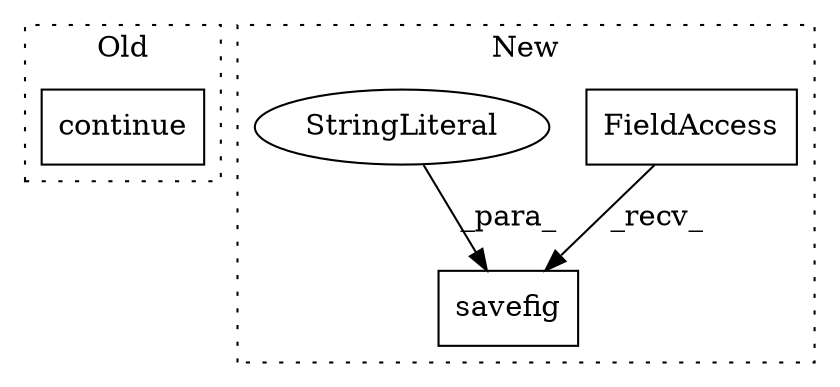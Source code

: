 digraph G {
subgraph cluster0 {
1 [label="continue" a="18" s="1263" l="9" shape="box"];
label = "Old";
style="dotted";
}
subgraph cluster1 {
2 [label="savefig" a="32" s="1995,2024" l="8,1" shape="box"];
3 [label="FieldAccess" a="22" s="1977" l="17" shape="box"];
4 [label="StringLiteral" a="45" s="2003" l="21" shape="ellipse"];
label = "New";
style="dotted";
}
3 -> 2 [label="_recv_"];
4 -> 2 [label="_para_"];
}